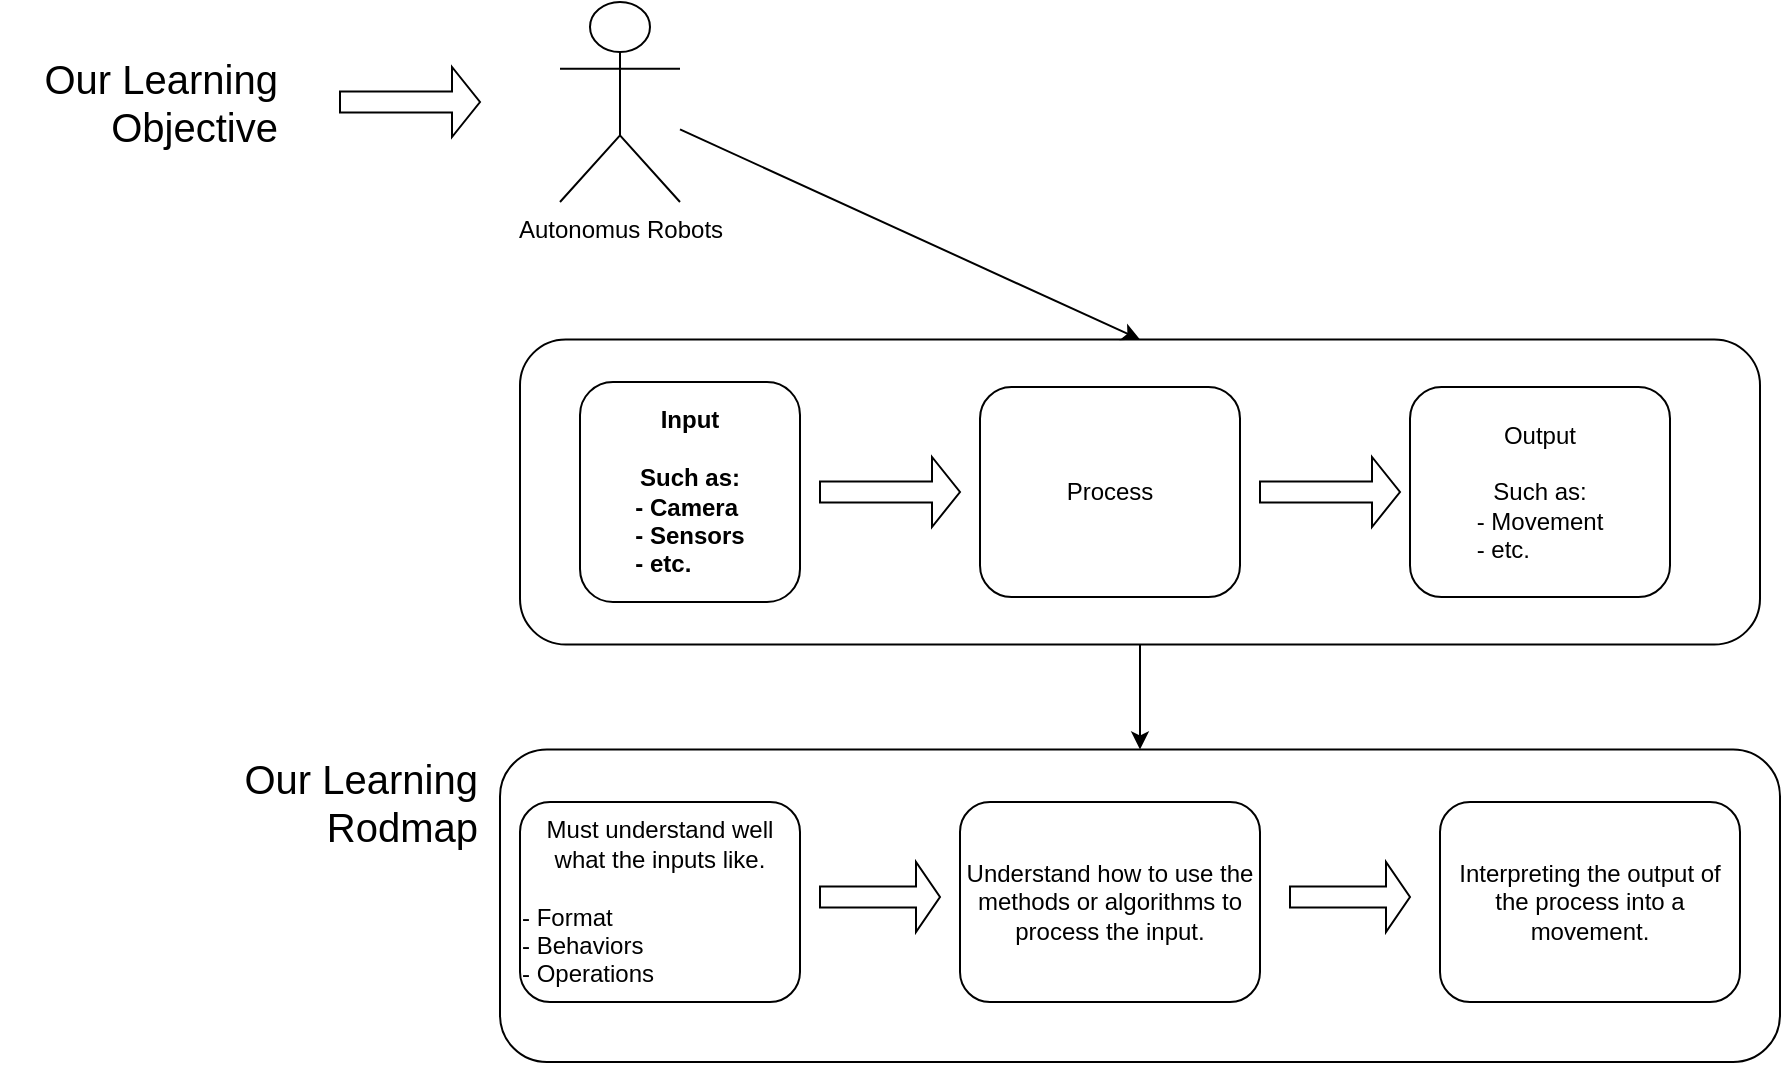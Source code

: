 <mxfile>
    <diagram id="I51dCXUfLKXzMj1iafyC" name="Page-1">
        <mxGraphModel dx="1525" dy="1179" grid="1" gridSize="10" guides="1" tooltips="1" connect="1" arrows="1" fold="1" page="0" pageScale="1" pageWidth="850" pageHeight="1100" math="0" shadow="0">
            <root>
                <mxCell id="0"/>
                <mxCell id="1" parent="0"/>
                <mxCell id="2" value="Input&lt;br&gt;&lt;br&gt;Such as:&lt;br&gt;&lt;div style=&quot;text-align: left;&quot;&gt;- Camera&lt;/div&gt;&lt;div style=&quot;text-align: left;&quot;&gt;- Sensors&lt;/div&gt;&lt;div style=&quot;text-align: left;&quot;&gt;- etc.&lt;/div&gt;" style="rounded=1;whiteSpace=wrap;html=1;fontStyle=1" parent="1" vertex="1">
                    <mxGeometry x="170" y="150" width="110" height="110" as="geometry"/>
                </mxCell>
                <mxCell id="17" style="edgeStyle=none;html=1;entryX=0.5;entryY=0;entryDx=0;entryDy=0;" parent="1" source="3" target="16" edge="1">
                    <mxGeometry relative="1" as="geometry"/>
                </mxCell>
                <mxCell id="3" value="Autonomus Robots" style="shape=umlActor;verticalLabelPosition=bottom;verticalAlign=top;html=1;outlineConnect=0;" parent="1" vertex="1">
                    <mxGeometry x="160" y="-40" width="60" height="100" as="geometry"/>
                </mxCell>
                <mxCell id="27" style="edgeStyle=none;html=1;exitX=0.5;exitY=1;exitDx=0;exitDy=0;entryX=0.5;entryY=0;entryDx=0;entryDy=0;fontSize=20;" parent="1" source="16" target="23" edge="1">
                    <mxGeometry relative="1" as="geometry"/>
                </mxCell>
                <mxCell id="16" value="" style="rounded=1;whiteSpace=wrap;html=1;fillColor=none;" parent="1" vertex="1">
                    <mxGeometry x="140" y="128.75" width="620" height="152.5" as="geometry"/>
                </mxCell>
                <mxCell id="6" value="Output&lt;br&gt;&lt;br&gt;Such as:&lt;br&gt;&lt;div style=&quot;text-align: left;&quot;&gt;- Movement&lt;/div&gt;&lt;div style=&quot;text-align: left;&quot;&gt;- etc.&lt;/div&gt;" style="rounded=1;whiteSpace=wrap;html=1;" parent="1" vertex="1">
                    <mxGeometry x="585" y="152.5" width="130" height="105" as="geometry"/>
                </mxCell>
                <mxCell id="11" value="" style="shape=singleArrow;whiteSpace=wrap;html=1;" parent="1" vertex="1">
                    <mxGeometry x="290" y="187.5" width="70" height="35" as="geometry"/>
                </mxCell>
                <mxCell id="12" value="" style="shape=singleArrow;whiteSpace=wrap;html=1;" parent="1" vertex="1">
                    <mxGeometry x="510" y="187.5" width="70" height="35" as="geometry"/>
                </mxCell>
                <mxCell id="13" value="Must understand well what the inputs like.&lt;br&gt;&lt;br&gt;&lt;div style=&quot;text-align: left;&quot;&gt;- Format&lt;/div&gt;&lt;div style=&quot;text-align: left;&quot;&gt;- Behaviors&lt;/div&gt;&lt;div style=&quot;text-align: left;&quot;&gt;- Operations&lt;/div&gt;" style="rounded=1;whiteSpace=wrap;html=1;" parent="1" vertex="1">
                    <mxGeometry x="140" y="360" width="140" height="100" as="geometry"/>
                </mxCell>
                <mxCell id="15" value="Process" style="rounded=1;whiteSpace=wrap;html=1;" parent="1" vertex="1">
                    <mxGeometry x="370" y="152.5" width="130" height="105" as="geometry"/>
                </mxCell>
                <mxCell id="18" value="Understand how to use the methods or algorithms to process the input." style="rounded=1;whiteSpace=wrap;html=1;" parent="1" vertex="1">
                    <mxGeometry x="360" y="360" width="150" height="100" as="geometry"/>
                </mxCell>
                <mxCell id="20" value="Interpreting the output of the process into a movement." style="rounded=1;whiteSpace=wrap;html=1;" parent="1" vertex="1">
                    <mxGeometry x="600" y="360" width="150" height="100" as="geometry"/>
                </mxCell>
                <mxCell id="21" value="" style="shape=singleArrow;whiteSpace=wrap;html=1;" parent="1" vertex="1">
                    <mxGeometry x="290" y="390" width="60" height="35" as="geometry"/>
                </mxCell>
                <mxCell id="23" value="" style="rounded=1;whiteSpace=wrap;html=1;fillColor=none;" parent="1" vertex="1">
                    <mxGeometry x="130" y="333.75" width="640" height="156.25" as="geometry"/>
                </mxCell>
                <mxCell id="22" value="" style="shape=singleArrow;whiteSpace=wrap;html=1;" parent="1" vertex="1">
                    <mxGeometry x="525" y="390" width="60" height="35" as="geometry"/>
                </mxCell>
                <mxCell id="24" value="&lt;font style=&quot;font-size: 20px;&quot;&gt;Our Learning &lt;br&gt;Rodmap&lt;/font&gt;" style="text;html=1;align=right;verticalAlign=middle;resizable=0;points=[];autosize=1;strokeColor=none;fillColor=none;" parent="1" vertex="1">
                    <mxGeometry x="-20" y="330" width="140" height="60" as="geometry"/>
                </mxCell>
                <mxCell id="25" value="&lt;font style=&quot;font-size: 20px;&quot;&gt;Our Learning &lt;br&gt;Objective&lt;/font&gt;" style="text;html=1;align=right;verticalAlign=middle;resizable=0;points=[];autosize=1;strokeColor=none;fillColor=none;" parent="1" vertex="1">
                    <mxGeometry x="-120" y="-20" width="140" height="60" as="geometry"/>
                </mxCell>
                <mxCell id="26" value="" style="shape=singleArrow;whiteSpace=wrap;html=1;" parent="1" vertex="1">
                    <mxGeometry x="50" y="-7.5" width="70" height="35" as="geometry"/>
                </mxCell>
            </root>
        </mxGraphModel>
    </diagram>
</mxfile>